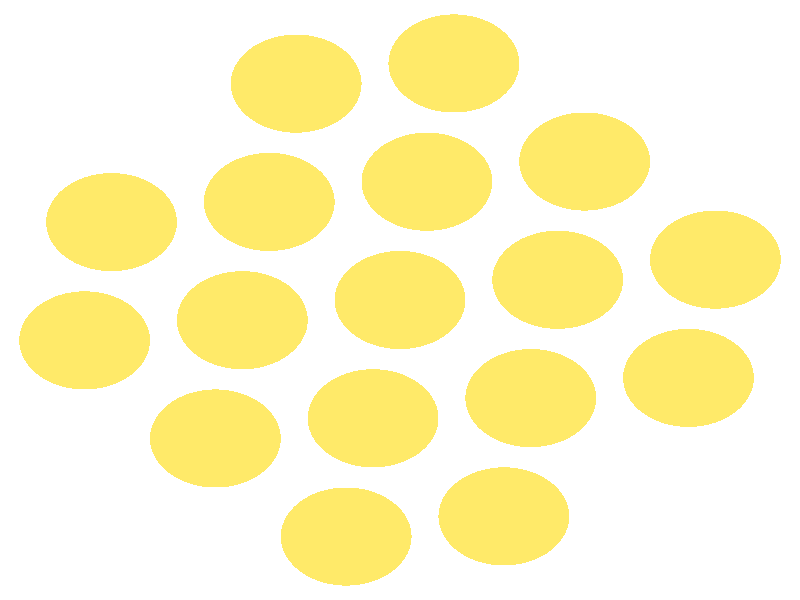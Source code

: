 #include "colors.inc"
#include "finish.inc"

global_settings {assumed_gamma 1 max_trace_level 6}
background {color White}
camera {orthographic
  right -12.48*x up 12.48*y
  direction 1.00*z
  location <0,0,50.00> look_at <0,0,0>}
light_source {<  2.00,   3.00,  40.00> color White
  area_light <0.70, 0, 0>, <0, 0.70, 0>, 3, 3
  adaptive 1 jitter}

#declare simple = finish {phong 0.7}
#declare pale = finish {ambient .5 diffuse .85 roughness .001 specular 0.200 }
#declare intermediate = finish {ambient 0.3 diffuse 0.6 specular 0.10 roughness 0.04 }
#declare vmd = finish {ambient .0 diffuse .65 phong 0.1 phong_size 40. specular 0.500 }
#declare jmol = finish {ambient .2 diffuse .6 specular 1 roughness .001 metallic}
#declare ase2 = finish {ambient 0.05 brilliance 3 diffuse 0.6 metallic specular 0.70 roughness 0.04 reflection 0.15}
#declare ase3 = finish {ambient .15 brilliance 2 diffuse .6 metallic specular 1. roughness .001 reflection .0}
#declare glass = finish {ambient .05 diffuse .3 specular 1. roughness .001}
#declare Rcell = 0.050;
#declare Rbond = 0.100;

#macro atom(LOC, R, COL, FIN)
  sphere{LOC, R texture{pigment{COL} finish{FIN}}}
#end
#macro constrain(LOC, R, COL, FIN)
union{torus{R, Rcell rotate 45*z texture{pigment{COL} finish{FIN}}}
      torus{R, Rcell rotate -45*z texture{pigment{COL} finish{FIN}}}
      translate LOC}
#end

atom(< -4.50,   1.62,   0.00>, 1.02, rgb <1.00, 0.82, 0.14>, ase3) // #0 
atom(< -1.62,   4.50,   0.00>, 1.02, rgb <1.00, 0.82, 0.14>, ase3) // #1 
atom(< -2.88,  -2.88,  -1.44>, 1.02, rgb <1.00, 0.82, 0.14>, ase3) // #2 
atom(< -0.42,  -2.46,  -0.00>, 1.02, rgb <1.00, 0.82, 0.14>, ase3) // #3 
atom(< -2.46,  -0.42,  -0.00>, 1.02, rgb <1.00, 0.82, 0.14>, ase3) // #4 
atom(<  0.00,   0.00,  -1.44>, 1.02, rgb <1.00, 0.82, 0.14>, ase3) // #5 
atom(<  2.46,   0.42,  -0.00>, 1.02, rgb <1.00, 0.82, 0.14>, ase3) // #6 
atom(<  0.42,   2.46,  -0.00>, 1.02, rgb <1.00, 0.82, 0.14>, ase3) // #7 
atom(<  2.88,   2.88,  -1.44>, 1.02, rgb <1.00, 0.82, 0.14>, ase3) // #8 
atom(< -4.92,  -0.84,  -1.44>, 1.02, rgb <1.00, 0.82, 0.14>, ase3) // #9 
atom(< -2.46,  -0.42,  -2.88>, 1.02, rgb <1.00, 0.82, 0.14>, ase3) // #10 
atom(< -2.04,   2.04,  -1.44>, 1.02, rgb <1.00, 0.82, 0.14>, ase3) // #11 
atom(<  0.42,   2.46,  -2.88>, 1.02, rgb <1.00, 0.82, 0.14>, ase3) // #12 
atom(<  0.84,   4.92,  -1.44>, 1.02, rgb <1.00, 0.82, 0.14>, ase3) // #13 
atom(<  1.62,  -4.50,   0.00>, 1.02, rgb <1.00, 0.82, 0.14>, ase3) // #14 
atom(<  4.50,  -1.62,   0.00>, 1.02, rgb <1.00, 0.82, 0.14>, ase3) // #15 
atom(< -0.84,  -4.92,  -1.44>, 1.02, rgb <1.00, 0.82, 0.14>, ase3) // #16 
atom(< -0.42,  -2.46,  -2.88>, 1.02, rgb <1.00, 0.82, 0.14>, ase3) // #17 
atom(<  2.04,  -2.04,  -1.44>, 1.02, rgb <1.00, 0.82, 0.14>, ase3) // #18 
atom(<  2.46,   0.42,  -2.88>, 1.02, rgb <1.00, 0.82, 0.14>, ase3) // #19 
atom(<  4.92,   0.84,  -1.44>, 1.02, rgb <1.00, 0.82, 0.14>, ase3) // #20 
atom(<  0.00,   0.00,  -4.33>, 1.02, rgb <1.00, 0.82, 0.14>, ase3) // #21 
